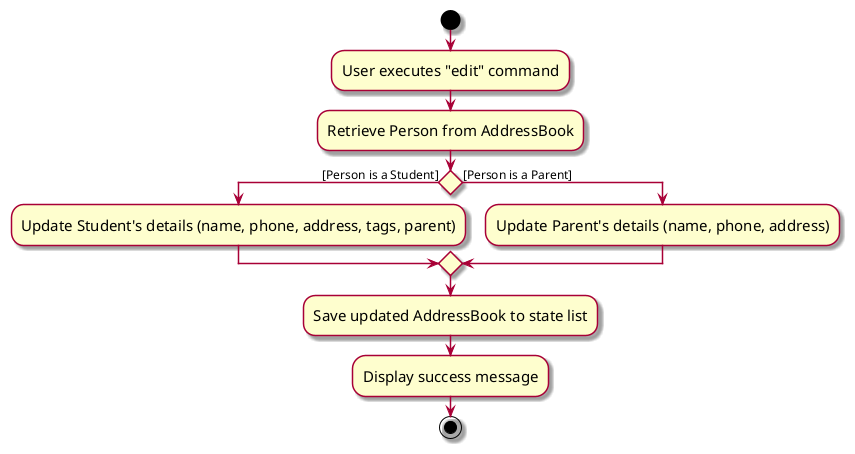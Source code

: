 @startuml
skin rose
skinparam ActivityFontSize 15
skinparam ArrowFontSize 12

start
:User executes "edit" command;

:Retrieve Person from AddressBook;

if () then ([Person is a Student])
    :Update Student's details (name, phone, address, tags, parent);
else ([Person is a Parent])
    :Update Parent's details (name, phone, address);
endif

:Save updated AddressBook to state list;
:Display success message;

stop
@enduml
